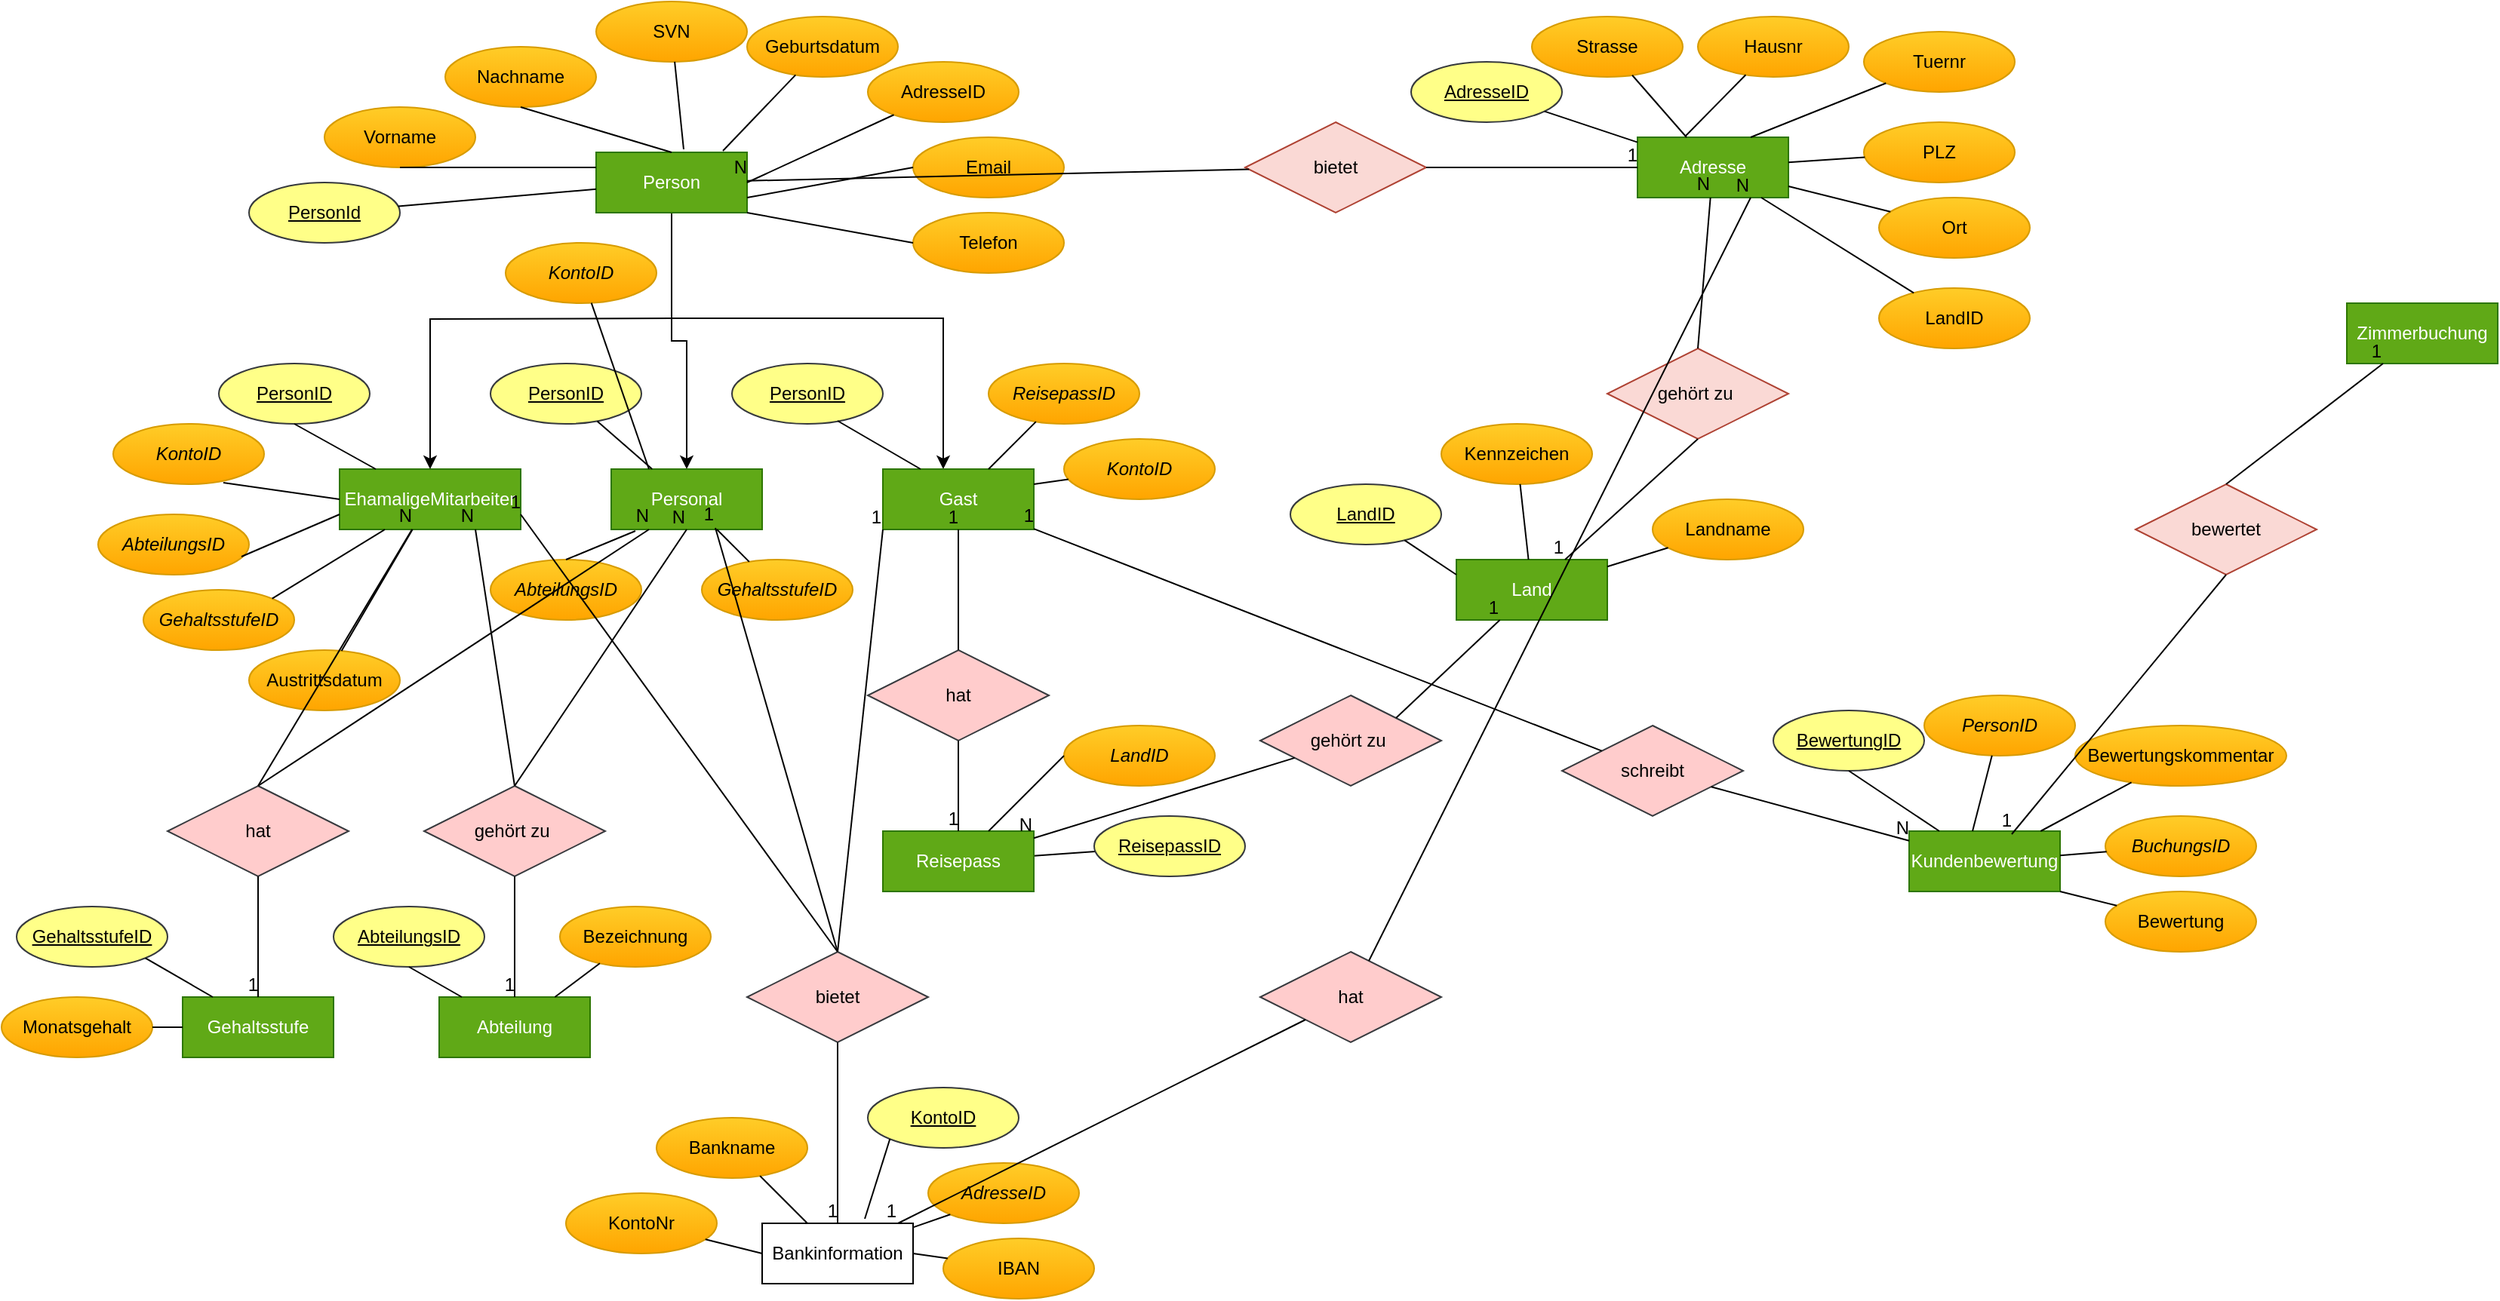 <mxfile version="14.8.5" type="github">
  <diagram id="tc25s-KdlUhLTBiccRcp" name="Page-1">
    <mxGraphModel dx="5549" dy="450" grid="1" gridSize="10" guides="1" tooltips="1" connect="1" arrows="1" fold="1" page="1" pageScale="1" pageWidth="4681" pageHeight="3300" math="0" shadow="0">
      <root>
        <mxCell id="0" />
        <mxCell id="1" parent="0" />
        <mxCell id="gb-sB6ZDZNAu9KjxvyiK-37" value="" style="edgeStyle=orthogonalEdgeStyle;rounded=0;orthogonalLoop=1;jettySize=auto;html=1;strokeColor=#000000;" edge="1" parent="1" source="gb-sB6ZDZNAu9KjxvyiK-8" target="gb-sB6ZDZNAu9KjxvyiK-36">
          <mxGeometry relative="1" as="geometry" />
        </mxCell>
        <mxCell id="gb-sB6ZDZNAu9KjxvyiK-39" value="" style="edgeStyle=orthogonalEdgeStyle;rounded=0;orthogonalLoop=1;jettySize=auto;html=1;strokeColor=#000000;" edge="1" parent="1" source="gb-sB6ZDZNAu9KjxvyiK-8" target="gb-sB6ZDZNAu9KjxvyiK-38">
          <mxGeometry relative="1" as="geometry">
            <Array as="points">
              <mxPoint x="320" y="250" />
              <mxPoint x="500" y="250" />
            </Array>
          </mxGeometry>
        </mxCell>
        <mxCell id="gb-sB6ZDZNAu9KjxvyiK-8" value="Person" style="whiteSpace=wrap;html=1;align=center;fillColor=#60a917;strokeColor=#2D7600;fontColor=#ffffff;" vertex="1" parent="1">
          <mxGeometry x="270" y="140" width="100" height="40" as="geometry" />
        </mxCell>
        <mxCell id="gb-sB6ZDZNAu9KjxvyiK-10" value="PersonId" style="ellipse;whiteSpace=wrap;html=1;align=center;fontStyle=4;fillColor=#ffff88;strokeColor=#36393d;" vertex="1" parent="1">
          <mxGeometry x="40" y="160" width="100" height="40" as="geometry" />
        </mxCell>
        <mxCell id="gb-sB6ZDZNAu9KjxvyiK-11" value="Vorname" style="ellipse;whiteSpace=wrap;html=1;align=center;gradientColor=#ffa500;fillColor=#ffcd28;strokeColor=#d79b00;" vertex="1" parent="1">
          <mxGeometry x="90" y="110" width="100" height="40" as="geometry" />
        </mxCell>
        <mxCell id="gb-sB6ZDZNAu9KjxvyiK-13" value="" style="endArrow=none;html=1;rounded=0;strokeColor=#000000;" edge="1" parent="1" source="gb-sB6ZDZNAu9KjxvyiK-10" target="gb-sB6ZDZNAu9KjxvyiK-8">
          <mxGeometry relative="1" as="geometry">
            <mxPoint x="200" y="190" as="sourcePoint" />
            <mxPoint x="360" y="190" as="targetPoint" />
          </mxGeometry>
        </mxCell>
        <mxCell id="gb-sB6ZDZNAu9KjxvyiK-14" value="" style="endArrow=none;html=1;rounded=0;strokeColor=#000000;exitX=0.5;exitY=1;exitDx=0;exitDy=0;entryX=0;entryY=0.25;entryDx=0;entryDy=0;" edge="1" parent="1" source="gb-sB6ZDZNAu9KjxvyiK-11" target="gb-sB6ZDZNAu9KjxvyiK-8">
          <mxGeometry relative="1" as="geometry">
            <mxPoint x="248.673" y="176.385" as="sourcePoint" />
            <mxPoint x="325" y="220" as="targetPoint" />
            <Array as="points" />
          </mxGeometry>
        </mxCell>
        <mxCell id="gb-sB6ZDZNAu9KjxvyiK-15" value="Nachname" style="ellipse;whiteSpace=wrap;html=1;align=center;gradientColor=#ffa500;fillColor=#ffcd28;strokeColor=#d79b00;" vertex="1" parent="1">
          <mxGeometry x="170" y="70" width="100" height="40" as="geometry" />
        </mxCell>
        <mxCell id="gb-sB6ZDZNAu9KjxvyiK-16" value="AdresseID" style="ellipse;whiteSpace=wrap;html=1;align=center;gradientColor=#ffa500;fillColor=#ffcd28;strokeColor=#d79b00;" vertex="1" parent="1">
          <mxGeometry x="450" y="80" width="100" height="40" as="geometry" />
        </mxCell>
        <mxCell id="gb-sB6ZDZNAu9KjxvyiK-17" value="Geburtsdatum" style="ellipse;whiteSpace=wrap;html=1;align=center;gradientColor=#ffa500;fillColor=#ffcd28;strokeColor=#d79b00;" vertex="1" parent="1">
          <mxGeometry x="370" y="50" width="100" height="40" as="geometry" />
        </mxCell>
        <mxCell id="gb-sB6ZDZNAu9KjxvyiK-18" value="SVN" style="ellipse;whiteSpace=wrap;html=1;align=center;gradientColor=#ffa500;fillColor=#ffcd28;strokeColor=#d79b00;" vertex="1" parent="1">
          <mxGeometry x="270" y="40" width="100" height="40" as="geometry" />
        </mxCell>
        <mxCell id="gb-sB6ZDZNAu9KjxvyiK-19" value="Email" style="ellipse;whiteSpace=wrap;html=1;align=center;gradientColor=#ffa500;fillColor=#ffcd28;strokeColor=#d79b00;" vertex="1" parent="1">
          <mxGeometry x="480" y="130" width="100" height="40" as="geometry" />
        </mxCell>
        <mxCell id="gb-sB6ZDZNAu9KjxvyiK-20" value="Telefon" style="ellipse;whiteSpace=wrap;html=1;align=center;gradientColor=#ffa500;fillColor=#ffcd28;strokeColor=#d79b00;" vertex="1" parent="1">
          <mxGeometry x="480" y="180" width="100" height="40" as="geometry" />
        </mxCell>
        <mxCell id="gb-sB6ZDZNAu9KjxvyiK-22" value="" style="endArrow=none;html=1;rounded=0;strokeColor=#000000;exitX=0.5;exitY=1;exitDx=0;exitDy=0;entryX=0.5;entryY=0;entryDx=0;entryDy=0;" edge="1" parent="1" source="gb-sB6ZDZNAu9KjxvyiK-15" target="gb-sB6ZDZNAu9KjxvyiK-8">
          <mxGeometry relative="1" as="geometry">
            <mxPoint x="340" y="470" as="sourcePoint" />
            <mxPoint x="500" y="470" as="targetPoint" />
          </mxGeometry>
        </mxCell>
        <mxCell id="gb-sB6ZDZNAu9KjxvyiK-23" value="" style="endArrow=none;html=1;rounded=0;strokeColor=#000000;entryX=0.58;entryY=-0.05;entryDx=0;entryDy=0;entryPerimeter=0;" edge="1" parent="1" source="gb-sB6ZDZNAu9KjxvyiK-18" target="gb-sB6ZDZNAu9KjxvyiK-8">
          <mxGeometry relative="1" as="geometry">
            <mxPoint x="330" y="170" as="sourcePoint" />
            <mxPoint x="350" y="210" as="targetPoint" />
          </mxGeometry>
        </mxCell>
        <mxCell id="gb-sB6ZDZNAu9KjxvyiK-24" value="" style="endArrow=none;html=1;rounded=0;strokeColor=#000000;entryX=0;entryY=0.5;entryDx=0;entryDy=0;exitX=1;exitY=0.75;exitDx=0;exitDy=0;" edge="1" parent="1" source="gb-sB6ZDZNAu9KjxvyiK-8" target="gb-sB6ZDZNAu9KjxvyiK-19">
          <mxGeometry relative="1" as="geometry">
            <mxPoint x="399" y="240" as="sourcePoint" />
            <mxPoint x="429" y="290" as="targetPoint" />
          </mxGeometry>
        </mxCell>
        <mxCell id="gb-sB6ZDZNAu9KjxvyiK-25" value="" style="endArrow=none;html=1;rounded=0;strokeColor=#000000;entryX=1;entryY=0.5;entryDx=0;entryDy=0;" edge="1" parent="1" source="gb-sB6ZDZNAu9KjxvyiK-16" target="gb-sB6ZDZNAu9KjxvyiK-8">
          <mxGeometry relative="1" as="geometry">
            <mxPoint x="350" y="190" as="sourcePoint" />
            <mxPoint x="380" y="240" as="targetPoint" />
          </mxGeometry>
        </mxCell>
        <mxCell id="gb-sB6ZDZNAu9KjxvyiK-26" value="" style="endArrow=none;html=1;rounded=0;strokeColor=#000000;entryX=0.84;entryY=-0.025;entryDx=0;entryDy=0;entryPerimeter=0;" edge="1" parent="1" source="gb-sB6ZDZNAu9KjxvyiK-17" target="gb-sB6ZDZNAu9KjxvyiK-8">
          <mxGeometry relative="1" as="geometry">
            <mxPoint x="360" y="200" as="sourcePoint" />
            <mxPoint x="390" y="250" as="targetPoint" />
          </mxGeometry>
        </mxCell>
        <mxCell id="gb-sB6ZDZNAu9KjxvyiK-27" value="" style="endArrow=none;html=1;rounded=0;strokeColor=#000000;exitX=1;exitY=1;exitDx=0;exitDy=0;entryX=0;entryY=0.5;entryDx=0;entryDy=0;" edge="1" parent="1" source="gb-sB6ZDZNAu9KjxvyiK-8" target="gb-sB6ZDZNAu9KjxvyiK-20">
          <mxGeometry relative="1" as="geometry">
            <mxPoint x="370" y="210" as="sourcePoint" />
            <mxPoint x="400" y="260" as="targetPoint" />
          </mxGeometry>
        </mxCell>
        <mxCell id="gb-sB6ZDZNAu9KjxvyiK-33" value="EhamaligeMitarbeiter" style="whiteSpace=wrap;html=1;align=center;fillColor=#60a917;strokeColor=#2D7600;fontColor=#ffffff;" vertex="1" parent="1">
          <mxGeometry x="100" y="350" width="120" height="40" as="geometry" />
        </mxCell>
        <mxCell id="gb-sB6ZDZNAu9KjxvyiK-36" value="Personal" style="whiteSpace=wrap;html=1;align=center;fillColor=#60a917;strokeColor=#2D7600;fontColor=#ffffff;" vertex="1" parent="1">
          <mxGeometry x="280" y="350" width="100" height="40" as="geometry" />
        </mxCell>
        <mxCell id="gb-sB6ZDZNAu9KjxvyiK-38" value="Gast" style="whiteSpace=wrap;html=1;align=center;fillColor=#60a917;strokeColor=#2D7600;fontColor=#ffffff;" vertex="1" parent="1">
          <mxGeometry x="460" y="350" width="100" height="40" as="geometry" />
        </mxCell>
        <mxCell id="gb-sB6ZDZNAu9KjxvyiK-40" value="" style="edgeStyle=orthogonalEdgeStyle;rounded=0;orthogonalLoop=1;jettySize=auto;html=1;strokeColor=#000000;entryX=0.5;entryY=0;entryDx=0;entryDy=0;" edge="1" parent="1" target="gb-sB6ZDZNAu9KjxvyiK-33">
          <mxGeometry relative="1" as="geometry">
            <mxPoint x="320" y="250" as="sourcePoint" />
            <mxPoint x="330" y="360" as="targetPoint" />
          </mxGeometry>
        </mxCell>
        <mxCell id="gb-sB6ZDZNAu9KjxvyiK-43" value="PersonID" style="ellipse;whiteSpace=wrap;html=1;align=center;fontStyle=4;fillColor=#ffff88;strokeColor=#36393d;" vertex="1" parent="1">
          <mxGeometry x="20" y="280" width="100" height="40" as="geometry" />
        </mxCell>
        <mxCell id="gb-sB6ZDZNAu9KjxvyiK-44" value="PersonID" style="ellipse;whiteSpace=wrap;html=1;align=center;fontStyle=4;fillColor=#ffff88;strokeColor=#36393d;" vertex="1" parent="1">
          <mxGeometry x="200" y="280" width="100" height="40" as="geometry" />
        </mxCell>
        <mxCell id="gb-sB6ZDZNAu9KjxvyiK-45" value="PersonID" style="ellipse;whiteSpace=wrap;html=1;align=center;fontStyle=4;fillColor=#ffff88;strokeColor=#36393d;" vertex="1" parent="1">
          <mxGeometry x="360" y="280" width="100" height="40" as="geometry" />
        </mxCell>
        <mxCell id="gb-sB6ZDZNAu9KjxvyiK-46" value="&lt;i&gt;KontoID&lt;/i&gt;" style="ellipse;whiteSpace=wrap;html=1;align=center;gradientColor=#ffa500;fillColor=#ffcd28;strokeColor=#d79b00;" vertex="1" parent="1">
          <mxGeometry x="-50" y="320" width="100" height="40" as="geometry" />
        </mxCell>
        <mxCell id="gb-sB6ZDZNAu9KjxvyiK-47" value="&lt;i&gt;AbteilungsID&lt;/i&gt;" style="ellipse;whiteSpace=wrap;html=1;align=center;gradientColor=#ffa500;fillColor=#ffcd28;strokeColor=#d79b00;" vertex="1" parent="1">
          <mxGeometry x="-60" y="380" width="100" height="40" as="geometry" />
        </mxCell>
        <mxCell id="gb-sB6ZDZNAu9KjxvyiK-48" value="&lt;i&gt;GehaltsstufeID&lt;/i&gt;" style="ellipse;whiteSpace=wrap;html=1;align=center;gradientColor=#ffa500;fillColor=#ffcd28;strokeColor=#d79b00;" vertex="1" parent="1">
          <mxGeometry x="-30" y="430" width="100" height="40" as="geometry" />
        </mxCell>
        <mxCell id="gb-sB6ZDZNAu9KjxvyiK-49" value="Austrittsdatum" style="ellipse;whiteSpace=wrap;html=1;align=center;gradientColor=#ffa500;fillColor=#ffcd28;strokeColor=#d79b00;" vertex="1" parent="1">
          <mxGeometry x="40" y="470" width="100" height="40" as="geometry" />
        </mxCell>
        <mxCell id="gb-sB6ZDZNAu9KjxvyiK-50" value="&lt;i&gt;KontoID&lt;/i&gt;" style="ellipse;whiteSpace=wrap;html=1;align=center;gradientColor=#ffa500;fillColor=#ffcd28;strokeColor=#d79b00;" vertex="1" parent="1">
          <mxGeometry x="210" y="200" width="100" height="40" as="geometry" />
        </mxCell>
        <mxCell id="gb-sB6ZDZNAu9KjxvyiK-51" value="&lt;i&gt;AbteilungsID&lt;/i&gt;" style="ellipse;whiteSpace=wrap;html=1;align=center;gradientColor=#ffa500;fillColor=#ffcd28;strokeColor=#d79b00;" vertex="1" parent="1">
          <mxGeometry x="200" y="410" width="100" height="40" as="geometry" />
        </mxCell>
        <mxCell id="gb-sB6ZDZNAu9KjxvyiK-52" value="&lt;i&gt;GehaltsstufeID&lt;/i&gt;" style="ellipse;whiteSpace=wrap;html=1;align=center;gradientColor=#ffa500;fillColor=#ffcd28;strokeColor=#d79b00;" vertex="1" parent="1">
          <mxGeometry x="340" y="410" width="100" height="40" as="geometry" />
        </mxCell>
        <mxCell id="gb-sB6ZDZNAu9KjxvyiK-53" style="edgeStyle=orthogonalEdgeStyle;rounded=0;orthogonalLoop=1;jettySize=auto;html=1;exitX=0.5;exitY=1;exitDx=0;exitDy=0;strokeColor=#000000;" edge="1" parent="1" source="gb-sB6ZDZNAu9KjxvyiK-8" target="gb-sB6ZDZNAu9KjxvyiK-8">
          <mxGeometry relative="1" as="geometry" />
        </mxCell>
        <mxCell id="gb-sB6ZDZNAu9KjxvyiK-54" value="" style="endArrow=none;html=1;rounded=0;strokeColor=#000000;entryX=0.25;entryY=1;entryDx=0;entryDy=0;exitX=1;exitY=0;exitDx=0;exitDy=0;" edge="1" parent="1" source="gb-sB6ZDZNAu9KjxvyiK-48" target="gb-sB6ZDZNAu9KjxvyiK-33">
          <mxGeometry relative="1" as="geometry">
            <mxPoint x="60" y="442" as="sourcePoint" />
            <mxPoint x="181.05" y="429.998" as="targetPoint" />
          </mxGeometry>
        </mxCell>
        <mxCell id="gb-sB6ZDZNAu9KjxvyiK-55" value="" style="endArrow=none;html=1;rounded=0;strokeColor=#000000;exitX=0.95;exitY=0.7;exitDx=0;exitDy=0;exitPerimeter=0;entryX=0;entryY=0.75;entryDx=0;entryDy=0;" edge="1" parent="1" source="gb-sB6ZDZNAu9KjxvyiK-47" target="gb-sB6ZDZNAu9KjxvyiK-33">
          <mxGeometry relative="1" as="geometry">
            <mxPoint x="39.999" y="391.571" as="sourcePoint" />
            <mxPoint x="171.05" y="379.998" as="targetPoint" />
          </mxGeometry>
        </mxCell>
        <mxCell id="gb-sB6ZDZNAu9KjxvyiK-56" value="" style="endArrow=none;html=1;rounded=0;strokeColor=#000000;exitX=0.73;exitY=0.975;exitDx=0;exitDy=0;exitPerimeter=0;entryX=0;entryY=0.5;entryDx=0;entryDy=0;" edge="1" parent="1" source="gb-sB6ZDZNAu9KjxvyiK-46" target="gb-sB6ZDZNAu9KjxvyiK-33">
          <mxGeometry relative="1" as="geometry">
            <mxPoint x="168.949" y="205.921" as="sourcePoint" />
            <mxPoint x="300" y="194.348" as="targetPoint" />
          </mxGeometry>
        </mxCell>
        <mxCell id="gb-sB6ZDZNAu9KjxvyiK-57" value="" style="endArrow=none;html=1;rounded=0;strokeColor=#000000;exitX=0.5;exitY=1;exitDx=0;exitDy=0;" edge="1" parent="1" source="gb-sB6ZDZNAu9KjxvyiK-43" target="gb-sB6ZDZNAu9KjxvyiK-33">
          <mxGeometry relative="1" as="geometry">
            <mxPoint x="178.949" y="215.921" as="sourcePoint" />
            <mxPoint x="310" y="204.348" as="targetPoint" />
          </mxGeometry>
        </mxCell>
        <mxCell id="gb-sB6ZDZNAu9KjxvyiK-58" value="" style="endArrow=none;html=1;rounded=0;strokeColor=#000000;" edge="1" parent="1" source="gb-sB6ZDZNAu9KjxvyiK-49" target="gb-sB6ZDZNAu9KjxvyiK-33">
          <mxGeometry relative="1" as="geometry">
            <mxPoint x="188.949" y="225.921" as="sourcePoint" />
            <mxPoint x="320" y="214.348" as="targetPoint" />
          </mxGeometry>
        </mxCell>
        <mxCell id="gb-sB6ZDZNAu9KjxvyiK-59" value="" style="endArrow=none;html=1;rounded=0;strokeColor=#000000;" edge="1" parent="1" source="gb-sB6ZDZNAu9KjxvyiK-44" target="gb-sB6ZDZNAu9KjxvyiK-36">
          <mxGeometry relative="1" as="geometry">
            <mxPoint x="240" y="330" as="sourcePoint" />
            <mxPoint x="330" y="224.348" as="targetPoint" />
          </mxGeometry>
        </mxCell>
        <mxCell id="gb-sB6ZDZNAu9KjxvyiK-60" value="" style="endArrow=none;html=1;rounded=0;strokeColor=#000000;entryX=0.25;entryY=0;entryDx=0;entryDy=0;" edge="1" parent="1" source="gb-sB6ZDZNAu9KjxvyiK-50" target="gb-sB6ZDZNAu9KjxvyiK-36">
          <mxGeometry relative="1" as="geometry">
            <mxPoint x="208.949" y="245.921" as="sourcePoint" />
            <mxPoint x="340" y="234.348" as="targetPoint" />
          </mxGeometry>
        </mxCell>
        <mxCell id="gb-sB6ZDZNAu9KjxvyiK-61" value="" style="endArrow=none;html=1;rounded=0;strokeColor=#000000;exitX=0.5;exitY=0;exitDx=0;exitDy=0;entryX=0.16;entryY=1.025;entryDx=0;entryDy=0;entryPerimeter=0;" edge="1" parent="1" source="gb-sB6ZDZNAu9KjxvyiK-51" target="gb-sB6ZDZNAu9KjxvyiK-36">
          <mxGeometry relative="1" as="geometry">
            <mxPoint x="218.949" y="255.921" as="sourcePoint" />
            <mxPoint x="350" y="244.348" as="targetPoint" />
          </mxGeometry>
        </mxCell>
        <mxCell id="gb-sB6ZDZNAu9KjxvyiK-62" value="" style="endArrow=none;html=1;rounded=0;strokeColor=#000000;" edge="1" parent="1" source="gb-sB6ZDZNAu9KjxvyiK-52" target="gb-sB6ZDZNAu9KjxvyiK-36">
          <mxGeometry relative="1" as="geometry">
            <mxPoint x="228.949" y="265.921" as="sourcePoint" />
            <mxPoint x="360" y="254.348" as="targetPoint" />
          </mxGeometry>
        </mxCell>
        <mxCell id="gb-sB6ZDZNAu9KjxvyiK-63" value="" style="endArrow=none;html=1;rounded=0;strokeColor=#000000;entryX=0.25;entryY=0;entryDx=0;entryDy=0;exitX=0.7;exitY=0.95;exitDx=0;exitDy=0;exitPerimeter=0;" edge="1" parent="1" source="gb-sB6ZDZNAu9KjxvyiK-45" target="gb-sB6ZDZNAu9KjxvyiK-38">
          <mxGeometry relative="1" as="geometry">
            <mxPoint x="238.949" y="275.921" as="sourcePoint" />
            <mxPoint x="370" y="264.348" as="targetPoint" />
          </mxGeometry>
        </mxCell>
        <mxCell id="gb-sB6ZDZNAu9KjxvyiK-64" value="&lt;i&gt;ReisepassID&lt;/i&gt;" style="ellipse;whiteSpace=wrap;html=1;align=center;gradientColor=#ffa500;fillColor=#ffcd28;strokeColor=#d79b00;" vertex="1" parent="1">
          <mxGeometry x="530" y="280" width="100" height="40" as="geometry" />
        </mxCell>
        <mxCell id="gb-sB6ZDZNAu9KjxvyiK-65" value="&lt;i&gt;KontoID&lt;/i&gt;" style="ellipse;whiteSpace=wrap;html=1;align=center;gradientColor=#ffa500;fillColor=#ffcd28;strokeColor=#d79b00;" vertex="1" parent="1">
          <mxGeometry x="580" y="330" width="100" height="40" as="geometry" />
        </mxCell>
        <mxCell id="gb-sB6ZDZNAu9KjxvyiK-66" value="" style="endArrow=none;html=1;rounded=0;strokeColor=#000000;" edge="1" parent="1" source="gb-sB6ZDZNAu9KjxvyiK-71" target="gb-sB6ZDZNAu9KjxvyiK-83">
          <mxGeometry relative="1" as="geometry">
            <mxPoint x="560" y="620" as="sourcePoint" />
            <mxPoint x="586" y="551" as="targetPoint" />
          </mxGeometry>
        </mxCell>
        <mxCell id="gb-sB6ZDZNAu9KjxvyiK-67" value="" style="endArrow=none;html=1;rounded=0;exitX=1;exitY=0.25;exitDx=0;exitDy=0;gradientColor=#ffa500;fillColor=#ffcd28;" edge="1" parent="1" source="gb-sB6ZDZNAu9KjxvyiK-38" target="gb-sB6ZDZNAu9KjxvyiK-65">
          <mxGeometry relative="1" as="geometry">
            <mxPoint x="570" y="420" as="sourcePoint" />
            <mxPoint x="596" y="351" as="targetPoint" />
          </mxGeometry>
        </mxCell>
        <mxCell id="gb-sB6ZDZNAu9KjxvyiK-68" value="" style="endArrow=none;html=1;rounded=0;gradientColor=#ffa500;fillColor=#ffcd28;" edge="1" parent="1" source="gb-sB6ZDZNAu9KjxvyiK-38" target="gb-sB6ZDZNAu9KjxvyiK-64">
          <mxGeometry relative="1" as="geometry">
            <mxPoint x="300" y="490" as="sourcePoint" />
            <mxPoint x="326" y="421" as="targetPoint" />
          </mxGeometry>
        </mxCell>
        <mxCell id="gb-sB6ZDZNAu9KjxvyiK-70" value="hat" style="shape=rhombus;perimeter=rhombusPerimeter;whiteSpace=wrap;html=1;align=center;fillColor=#ffcccc;strokeColor=#36393d;" vertex="1" parent="1">
          <mxGeometry x="450" y="470" width="120" height="60" as="geometry" />
        </mxCell>
        <mxCell id="gb-sB6ZDZNAu9KjxvyiK-71" value="Reisepass" style="whiteSpace=wrap;html=1;align=center;fillColor=#60a917;strokeColor=#2D7600;fontColor=#ffffff;" vertex="1" parent="1">
          <mxGeometry x="460" y="590" width="100" height="40" as="geometry" />
        </mxCell>
        <mxCell id="gb-sB6ZDZNAu9KjxvyiK-78" value="" style="endArrow=none;html=1;rounded=0;strokeColor=#000000;entryX=0.5;entryY=1;entryDx=0;entryDy=0;exitX=0.5;exitY=0;exitDx=0;exitDy=0;" edge="1" parent="1" source="gb-sB6ZDZNAu9KjxvyiK-70" target="gb-sB6ZDZNAu9KjxvyiK-38">
          <mxGeometry relative="1" as="geometry">
            <mxPoint x="520" y="470" as="sourcePoint" />
            <mxPoint x="680" y="470" as="targetPoint" />
          </mxGeometry>
        </mxCell>
        <mxCell id="gb-sB6ZDZNAu9KjxvyiK-79" value="1" style="resizable=0;html=1;align=right;verticalAlign=bottom;" connectable="0" vertex="1" parent="gb-sB6ZDZNAu9KjxvyiK-78">
          <mxGeometry x="1" relative="1" as="geometry" />
        </mxCell>
        <mxCell id="gb-sB6ZDZNAu9KjxvyiK-80" value="" style="endArrow=none;html=1;rounded=0;strokeColor=#000000;entryX=0.5;entryY=0;entryDx=0;entryDy=0;exitX=0.5;exitY=1;exitDx=0;exitDy=0;" edge="1" parent="1" source="gb-sB6ZDZNAu9KjxvyiK-70" target="gb-sB6ZDZNAu9KjxvyiK-71">
          <mxGeometry relative="1" as="geometry">
            <mxPoint x="520" y="480" as="sourcePoint" />
            <mxPoint x="520" y="400" as="targetPoint" />
          </mxGeometry>
        </mxCell>
        <mxCell id="gb-sB6ZDZNAu9KjxvyiK-81" value="1" style="resizable=0;html=1;align=right;verticalAlign=bottom;" connectable="0" vertex="1" parent="gb-sB6ZDZNAu9KjxvyiK-80">
          <mxGeometry x="1" relative="1" as="geometry" />
        </mxCell>
        <mxCell id="gb-sB6ZDZNAu9KjxvyiK-82" value="&lt;i&gt;LandID&lt;/i&gt;" style="ellipse;whiteSpace=wrap;html=1;align=center;gradientColor=#ffa500;fillColor=#ffcd28;strokeColor=#d79b00;" vertex="1" parent="1">
          <mxGeometry x="580" y="520" width="100" height="40" as="geometry" />
        </mxCell>
        <mxCell id="gb-sB6ZDZNAu9KjxvyiK-83" value="ReisepassID" style="ellipse;whiteSpace=wrap;html=1;align=center;fontStyle=4;fillColor=#ffff88;strokeColor=#36393d;" vertex="1" parent="1">
          <mxGeometry x="600" y="580" width="100" height="40" as="geometry" />
        </mxCell>
        <mxCell id="gb-sB6ZDZNAu9KjxvyiK-84" value="" style="endArrow=none;html=1;rounded=0;strokeColor=#000000;entryX=0;entryY=0.5;entryDx=0;entryDy=0;" edge="1" parent="1" source="gb-sB6ZDZNAu9KjxvyiK-71" target="gb-sB6ZDZNAu9KjxvyiK-82">
          <mxGeometry relative="1" as="geometry">
            <mxPoint x="800" y="450" as="sourcePoint" />
            <mxPoint x="826" y="381" as="targetPoint" />
          </mxGeometry>
        </mxCell>
        <mxCell id="gb-sB6ZDZNAu9KjxvyiK-85" value="hat" style="shape=rhombus;perimeter=rhombusPerimeter;whiteSpace=wrap;html=1;align=center;fillColor=#ffcccc;strokeColor=#36393d;" vertex="1" parent="1">
          <mxGeometry x="-14" y="560" width="120" height="60" as="geometry" />
        </mxCell>
        <mxCell id="gb-sB6ZDZNAu9KjxvyiK-86" value="gehört zu&amp;nbsp;" style="shape=rhombus;perimeter=rhombusPerimeter;whiteSpace=wrap;html=1;align=center;fillColor=#ffcccc;strokeColor=#36393d;" vertex="1" parent="1">
          <mxGeometry x="156" y="560" width="120" height="60" as="geometry" />
        </mxCell>
        <mxCell id="gb-sB6ZDZNAu9KjxvyiK-95" value="Gehaltsstufe" style="whiteSpace=wrap;html=1;align=center;fillColor=#60a917;strokeColor=#2D7600;fontColor=#ffffff;" vertex="1" parent="1">
          <mxGeometry x="-4" y="700" width="100" height="40" as="geometry" />
        </mxCell>
        <mxCell id="gb-sB6ZDZNAu9KjxvyiK-96" value="" style="endArrow=none;html=1;rounded=0;strokeColor=#000000;" edge="1" parent="1" target="gb-sB6ZDZNAu9KjxvyiK-95">
          <mxGeometry relative="1" as="geometry">
            <mxPoint x="46" y="620" as="sourcePoint" />
            <mxPoint x="46" y="690" as="targetPoint" />
          </mxGeometry>
        </mxCell>
        <mxCell id="gb-sB6ZDZNAu9KjxvyiK-97" value="1" style="resizable=0;html=1;align=right;verticalAlign=bottom;" connectable="0" vertex="1" parent="gb-sB6ZDZNAu9KjxvyiK-96">
          <mxGeometry x="1" relative="1" as="geometry" />
        </mxCell>
        <mxCell id="gb-sB6ZDZNAu9KjxvyiK-98" value="Abteilung" style="whiteSpace=wrap;html=1;align=center;fillColor=#60a917;strokeColor=#2D7600;fontColor=#ffffff;" vertex="1" parent="1">
          <mxGeometry x="166" y="700" width="100" height="40" as="geometry" />
        </mxCell>
        <mxCell id="gb-sB6ZDZNAu9KjxvyiK-99" value="" style="endArrow=none;html=1;rounded=0;strokeColor=#000000;" edge="1" parent="1" target="gb-sB6ZDZNAu9KjxvyiK-98">
          <mxGeometry relative="1" as="geometry">
            <mxPoint x="216" y="620" as="sourcePoint" />
            <mxPoint x="216" y="690" as="targetPoint" />
          </mxGeometry>
        </mxCell>
        <mxCell id="gb-sB6ZDZNAu9KjxvyiK-100" value="1" style="resizable=0;html=1;align=right;verticalAlign=bottom;" connectable="0" vertex="1" parent="gb-sB6ZDZNAu9KjxvyiK-99">
          <mxGeometry x="1" relative="1" as="geometry" />
        </mxCell>
        <mxCell id="gb-sB6ZDZNAu9KjxvyiK-101" value="GehaltsstufeID" style="ellipse;whiteSpace=wrap;html=1;align=center;fontStyle=4;fillColor=#ffff88;strokeColor=#36393d;" vertex="1" parent="1">
          <mxGeometry x="-114" y="640" width="100" height="40" as="geometry" />
        </mxCell>
        <mxCell id="gb-sB6ZDZNAu9KjxvyiK-102" value="AbteilungsID" style="ellipse;whiteSpace=wrap;html=1;align=center;fontStyle=4;fillColor=#ffff88;strokeColor=#36393d;" vertex="1" parent="1">
          <mxGeometry x="96" y="640" width="100" height="40" as="geometry" />
        </mxCell>
        <mxCell id="gb-sB6ZDZNAu9KjxvyiK-103" value="Monatsgehalt" style="ellipse;whiteSpace=wrap;html=1;align=center;gradientColor=#ffa500;fillColor=#ffcd28;strokeColor=#d79b00;" vertex="1" parent="1">
          <mxGeometry x="-124" y="700" width="100" height="40" as="geometry" />
        </mxCell>
        <mxCell id="gb-sB6ZDZNAu9KjxvyiK-104" value="Bezeichnung" style="ellipse;whiteSpace=wrap;html=1;align=center;gradientColor=#ffa500;fillColor=#ffcd28;strokeColor=#d79b00;" vertex="1" parent="1">
          <mxGeometry x="246" y="640" width="100" height="40" as="geometry" />
        </mxCell>
        <mxCell id="gb-sB6ZDZNAu9KjxvyiK-105" value="" style="endArrow=none;html=1;rounded=0;strokeColor=#000000;exitX=1;exitY=1;exitDx=0;exitDy=0;" edge="1" parent="1" source="gb-sB6ZDZNAu9KjxvyiK-101">
          <mxGeometry relative="1" as="geometry">
            <mxPoint x="466" y="600" as="sourcePoint" />
            <mxPoint x="16" y="700" as="targetPoint" />
          </mxGeometry>
        </mxCell>
        <mxCell id="gb-sB6ZDZNAu9KjxvyiK-106" value="" style="endArrow=none;html=1;rounded=0;strokeColor=#000000;entryX=0;entryY=0.5;entryDx=0;entryDy=0;" edge="1" parent="1" source="gb-sB6ZDZNAu9KjxvyiK-103" target="gb-sB6ZDZNAu9KjxvyiK-95">
          <mxGeometry relative="1" as="geometry">
            <mxPoint x="476" y="610" as="sourcePoint" />
            <mxPoint x="526" y="560" as="targetPoint" />
          </mxGeometry>
        </mxCell>
        <mxCell id="gb-sB6ZDZNAu9KjxvyiK-107" value="" style="endArrow=none;html=1;rounded=0;strokeColor=#000000;" edge="1" parent="1" source="gb-sB6ZDZNAu9KjxvyiK-98" target="gb-sB6ZDZNAu9KjxvyiK-104">
          <mxGeometry relative="1" as="geometry">
            <mxPoint x="486" y="620" as="sourcePoint" />
            <mxPoint x="536" y="570" as="targetPoint" />
          </mxGeometry>
        </mxCell>
        <mxCell id="gb-sB6ZDZNAu9KjxvyiK-108" value="" style="endArrow=none;html=1;rounded=0;strokeColor=#000000;entryX=0.5;entryY=1;entryDx=0;entryDy=0;" edge="1" parent="1" source="gb-sB6ZDZNAu9KjxvyiK-98" target="gb-sB6ZDZNAu9KjxvyiK-102">
          <mxGeometry relative="1" as="geometry">
            <mxPoint x="496" y="630" as="sourcePoint" />
            <mxPoint x="546" y="580" as="targetPoint" />
          </mxGeometry>
        </mxCell>
        <mxCell id="gb-sB6ZDZNAu9KjxvyiK-109" value="bietet" style="shape=rhombus;perimeter=rhombusPerimeter;whiteSpace=wrap;html=1;align=center;fillColor=#ffcccc;strokeColor=#36393d;" vertex="1" parent="1">
          <mxGeometry x="370" y="670" width="120" height="60" as="geometry" />
        </mxCell>
        <mxCell id="gb-sB6ZDZNAu9KjxvyiK-110" value="" style="endArrow=none;html=1;rounded=0;strokeColor=#000000;entryX=1;entryY=0.75;entryDx=0;entryDy=0;exitX=0.5;exitY=0;exitDx=0;exitDy=0;" edge="1" parent="1" source="gb-sB6ZDZNAu9KjxvyiK-109" target="gb-sB6ZDZNAu9KjxvyiK-33">
          <mxGeometry relative="1" as="geometry">
            <mxPoint x="520" y="480" as="sourcePoint" />
            <mxPoint x="520" y="400" as="targetPoint" />
          </mxGeometry>
        </mxCell>
        <mxCell id="gb-sB6ZDZNAu9KjxvyiK-111" value="1" style="resizable=0;html=1;align=right;verticalAlign=bottom;" connectable="0" vertex="1" parent="gb-sB6ZDZNAu9KjxvyiK-110">
          <mxGeometry x="1" relative="1" as="geometry" />
        </mxCell>
        <mxCell id="gb-sB6ZDZNAu9KjxvyiK-112" value="" style="endArrow=none;html=1;rounded=0;strokeColor=#000000;exitX=0.5;exitY=0;exitDx=0;exitDy=0;entryX=0.69;entryY=0.975;entryDx=0;entryDy=0;entryPerimeter=0;" edge="1" parent="1" source="gb-sB6ZDZNAu9KjxvyiK-109" target="gb-sB6ZDZNAu9KjxvyiK-36">
          <mxGeometry relative="1" as="geometry">
            <mxPoint x="530" y="490" as="sourcePoint" />
            <mxPoint x="530" y="410" as="targetPoint" />
          </mxGeometry>
        </mxCell>
        <mxCell id="gb-sB6ZDZNAu9KjxvyiK-113" value="1" style="resizable=0;html=1;align=right;verticalAlign=bottom;" connectable="0" vertex="1" parent="gb-sB6ZDZNAu9KjxvyiK-112">
          <mxGeometry x="1" relative="1" as="geometry" />
        </mxCell>
        <mxCell id="gb-sB6ZDZNAu9KjxvyiK-114" value="" style="endArrow=none;html=1;rounded=0;strokeColor=#000000;entryX=0;entryY=1;entryDx=0;entryDy=0;exitX=0.5;exitY=0;exitDx=0;exitDy=0;" edge="1" parent="1" source="gb-sB6ZDZNAu9KjxvyiK-109" target="gb-sB6ZDZNAu9KjxvyiK-38">
          <mxGeometry relative="1" as="geometry">
            <mxPoint x="540" y="500" as="sourcePoint" />
            <mxPoint x="540" y="420" as="targetPoint" />
          </mxGeometry>
        </mxCell>
        <mxCell id="gb-sB6ZDZNAu9KjxvyiK-115" value="1" style="resizable=0;html=1;align=right;verticalAlign=bottom;" connectable="0" vertex="1" parent="gb-sB6ZDZNAu9KjxvyiK-114">
          <mxGeometry x="1" relative="1" as="geometry" />
        </mxCell>
        <mxCell id="gb-sB6ZDZNAu9KjxvyiK-116" value="Bankinformation" style="whiteSpace=wrap;html=1;align=center;" vertex="1" parent="1">
          <mxGeometry x="380" y="850" width="100" height="40" as="geometry" />
        </mxCell>
        <mxCell id="gb-sB6ZDZNAu9KjxvyiK-117" value="" style="endArrow=none;html=1;rounded=0;strokeColor=#000000;exitX=0.5;exitY=1;exitDx=0;exitDy=0;" edge="1" parent="1" source="gb-sB6ZDZNAu9KjxvyiK-109" target="gb-sB6ZDZNAu9KjxvyiK-116">
          <mxGeometry relative="1" as="geometry">
            <mxPoint x="520" y="540" as="sourcePoint" />
            <mxPoint x="520" y="600" as="targetPoint" />
          </mxGeometry>
        </mxCell>
        <mxCell id="gb-sB6ZDZNAu9KjxvyiK-118" value="1" style="resizable=0;html=1;align=right;verticalAlign=bottom;" connectable="0" vertex="1" parent="gb-sB6ZDZNAu9KjxvyiK-117">
          <mxGeometry x="1" relative="1" as="geometry" />
        </mxCell>
        <mxCell id="gb-sB6ZDZNAu9KjxvyiK-119" value="bietet" style="shape=rhombus;perimeter=rhombusPerimeter;whiteSpace=wrap;html=1;align=center;fillColor=#fad9d5;strokeColor=#ae4132;" vertex="1" parent="1">
          <mxGeometry x="700" y="120" width="120" height="60" as="geometry" />
        </mxCell>
        <mxCell id="gb-sB6ZDZNAu9KjxvyiK-120" value="Adresse" style="whiteSpace=wrap;html=1;align=center;fillColor=#60a917;strokeColor=#2D7600;fontColor=#ffffff;" vertex="1" parent="1">
          <mxGeometry x="960" y="130" width="100" height="40" as="geometry" />
        </mxCell>
        <mxCell id="gb-sB6ZDZNAu9KjxvyiK-121" value="&lt;u&gt;AdresseID&lt;/u&gt;" style="ellipse;whiteSpace=wrap;html=1;align=center;fillColor=#ffff88;strokeColor=#36393d;" vertex="1" parent="1">
          <mxGeometry x="810" y="80" width="100" height="40" as="geometry" />
        </mxCell>
        <mxCell id="gb-sB6ZDZNAu9KjxvyiK-122" value="Strasse" style="ellipse;whiteSpace=wrap;html=1;align=center;gradientColor=#ffa500;fillColor=#ffcd28;strokeColor=#d79b00;" vertex="1" parent="1">
          <mxGeometry x="890" y="50" width="100" height="40" as="geometry" />
        </mxCell>
        <mxCell id="gb-sB6ZDZNAu9KjxvyiK-123" value="Hausnr" style="ellipse;whiteSpace=wrap;html=1;align=center;gradientColor=#ffa500;fillColor=#ffcd28;strokeColor=#d79b00;" vertex="1" parent="1">
          <mxGeometry x="1000" y="50" width="100" height="40" as="geometry" />
        </mxCell>
        <mxCell id="gb-sB6ZDZNAu9KjxvyiK-124" value="Tuernr" style="ellipse;whiteSpace=wrap;html=1;align=center;gradientColor=#ffa500;fillColor=#ffcd28;strokeColor=#d79b00;" vertex="1" parent="1">
          <mxGeometry x="1110" y="60" width="100" height="40" as="geometry" />
        </mxCell>
        <mxCell id="gb-sB6ZDZNAu9KjxvyiK-125" value="PLZ" style="ellipse;whiteSpace=wrap;html=1;align=center;gradientColor=#ffa500;fillColor=#ffcd28;strokeColor=#d79b00;" vertex="1" parent="1">
          <mxGeometry x="1110" y="120" width="100" height="40" as="geometry" />
        </mxCell>
        <mxCell id="gb-sB6ZDZNAu9KjxvyiK-126" value="Ort" style="ellipse;whiteSpace=wrap;html=1;align=center;gradientColor=#ffa500;fillColor=#ffcd28;strokeColor=#d79b00;" vertex="1" parent="1">
          <mxGeometry x="1120" y="170" width="100" height="40" as="geometry" />
        </mxCell>
        <mxCell id="gb-sB6ZDZNAu9KjxvyiK-127" value="LandID" style="ellipse;whiteSpace=wrap;html=1;align=center;gradientColor=#ffa500;fillColor=#ffcd28;strokeColor=#d79b00;" vertex="1" parent="1">
          <mxGeometry x="1120" y="230" width="100" height="40" as="geometry" />
        </mxCell>
        <mxCell id="gb-sB6ZDZNAu9KjxvyiK-128" value="gehört zu&amp;nbsp;" style="shape=rhombus;perimeter=rhombusPerimeter;whiteSpace=wrap;html=1;align=center;fillColor=#fad9d5;strokeColor=#ae4132;" vertex="1" parent="1">
          <mxGeometry x="940" y="270" width="120" height="60" as="geometry" />
        </mxCell>
        <mxCell id="gb-sB6ZDZNAu9KjxvyiK-130" value="" style="endArrow=none;html=1;rounded=0;strokeColor=#000000;exitX=0.5;exitY=0;exitDx=0;exitDy=0;entryX=0.75;entryY=1;entryDx=0;entryDy=0;" edge="1" parent="1" source="gb-sB6ZDZNAu9KjxvyiK-86" target="gb-sB6ZDZNAu9KjxvyiK-33">
          <mxGeometry relative="1" as="geometry">
            <mxPoint x="470" y="570" as="sourcePoint" />
            <mxPoint x="630" y="570" as="targetPoint" />
          </mxGeometry>
        </mxCell>
        <mxCell id="gb-sB6ZDZNAu9KjxvyiK-131" value="N" style="resizable=0;html=1;align=right;verticalAlign=bottom;" connectable="0" vertex="1" parent="gb-sB6ZDZNAu9KjxvyiK-130">
          <mxGeometry x="1" relative="1" as="geometry" />
        </mxCell>
        <mxCell id="gb-sB6ZDZNAu9KjxvyiK-132" value="" style="endArrow=none;html=1;rounded=0;strokeColor=#000000;exitX=0.5;exitY=0;exitDx=0;exitDy=0;entryX=0.5;entryY=1;entryDx=0;entryDy=0;" edge="1" parent="1" source="gb-sB6ZDZNAu9KjxvyiK-86" target="gb-sB6ZDZNAu9KjxvyiK-36">
          <mxGeometry relative="1" as="geometry">
            <mxPoint x="470" y="570" as="sourcePoint" />
            <mxPoint x="630" y="570" as="targetPoint" />
          </mxGeometry>
        </mxCell>
        <mxCell id="gb-sB6ZDZNAu9KjxvyiK-133" value="N" style="resizable=0;html=1;align=right;verticalAlign=bottom;" connectable="0" vertex="1" parent="gb-sB6ZDZNAu9KjxvyiK-132">
          <mxGeometry x="1" relative="1" as="geometry" />
        </mxCell>
        <mxCell id="gb-sB6ZDZNAu9KjxvyiK-135" value="" style="endArrow=none;html=1;rounded=0;strokeColor=#000000;exitX=0.5;exitY=0;exitDx=0;exitDy=0;entryX=0.25;entryY=1;entryDx=0;entryDy=0;" edge="1" parent="1" source="gb-sB6ZDZNAu9KjxvyiK-85" target="gb-sB6ZDZNAu9KjxvyiK-36">
          <mxGeometry relative="1" as="geometry">
            <mxPoint x="226" y="570" as="sourcePoint" />
            <mxPoint x="200" y="400" as="targetPoint" />
          </mxGeometry>
        </mxCell>
        <mxCell id="gb-sB6ZDZNAu9KjxvyiK-136" value="N" style="resizable=0;html=1;align=right;verticalAlign=bottom;" connectable="0" vertex="1" parent="gb-sB6ZDZNAu9KjxvyiK-135">
          <mxGeometry x="1" relative="1" as="geometry" />
        </mxCell>
        <mxCell id="gb-sB6ZDZNAu9KjxvyiK-137" value="" style="endArrow=none;html=1;rounded=0;strokeColor=#000000;exitX=0.5;exitY=0;exitDx=0;exitDy=0;" edge="1" parent="1" source="gb-sB6ZDZNAu9KjxvyiK-85" target="gb-sB6ZDZNAu9KjxvyiK-33">
          <mxGeometry relative="1" as="geometry">
            <mxPoint x="236" y="580" as="sourcePoint" />
            <mxPoint x="210" y="410" as="targetPoint" />
          </mxGeometry>
        </mxCell>
        <mxCell id="gb-sB6ZDZNAu9KjxvyiK-138" value="N" style="resizable=0;html=1;align=right;verticalAlign=bottom;" connectable="0" vertex="1" parent="gb-sB6ZDZNAu9KjxvyiK-137">
          <mxGeometry x="1" relative="1" as="geometry" />
        </mxCell>
        <mxCell id="gb-sB6ZDZNAu9KjxvyiK-139" value="Bankname" style="ellipse;whiteSpace=wrap;html=1;align=center;gradientColor=#ffa500;fillColor=#ffcd28;strokeColor=#d79b00;" vertex="1" parent="1">
          <mxGeometry x="310" y="780" width="100" height="40" as="geometry" />
        </mxCell>
        <mxCell id="gb-sB6ZDZNAu9KjxvyiK-140" value="&lt;u&gt;KontoID&lt;/u&gt;" style="ellipse;whiteSpace=wrap;html=1;align=center;fillColor=#ffff88;strokeColor=#36393d;" vertex="1" parent="1">
          <mxGeometry x="450" y="760" width="100" height="40" as="geometry" />
        </mxCell>
        <mxCell id="gb-sB6ZDZNAu9KjxvyiK-141" value="&lt;i&gt;AdresseID&lt;/i&gt;" style="ellipse;whiteSpace=wrap;html=1;align=center;gradientColor=#ffa500;fillColor=#ffcd28;strokeColor=#d79b00;" vertex="1" parent="1">
          <mxGeometry x="490" y="810" width="100" height="40" as="geometry" />
        </mxCell>
        <mxCell id="gb-sB6ZDZNAu9KjxvyiK-142" value="KontoNr&lt;span style=&quot;color: rgba(0 , 0 , 0 , 0) ; font-family: monospace ; font-size: 0px&quot;&gt;%3CmxGraphModel%3E%3Croot%3E%3CmxCell%20id%3D%220%22%2F%3E%3CmxCell%20id%3D%221%22%20parent%3D%220%22%2F%3E%3CmxCell%20id%3D%222%22%20value%3D%22AdresseID%22%20style%3D%22ellipse%3BwhiteSpace%3Dwrap%3Bhtml%3D1%3Balign%3Dcenter%3BgradientColor%3D%23ffa500%3BfillColor%3D%23ffcd28%3BstrokeColor%3D%23d79b00%3B%22%20vertex%3D%221%22%20parent%3D%221%22%3E%3CmxGeometry%20x%3D%22490%22%20y%3D%22810%22%20width%3D%22100%22%20height%3D%2240%22%20as%3D%22geometry%22%2F%3E%3C%2FmxCell%3E%3C%2Froot%3E%3C%2FmxGraphModel%3E&lt;/span&gt;" style="ellipse;whiteSpace=wrap;html=1;align=center;gradientColor=#ffa500;fillColor=#ffcd28;strokeColor=#d79b00;" vertex="1" parent="1">
          <mxGeometry x="250" y="830" width="100" height="40" as="geometry" />
        </mxCell>
        <mxCell id="gb-sB6ZDZNAu9KjxvyiK-143" value="IBAN" style="ellipse;whiteSpace=wrap;html=1;align=center;gradientColor=#ffa500;fillColor=#ffcd28;strokeColor=#d79b00;" vertex="1" parent="1">
          <mxGeometry x="500" y="860" width="100" height="40" as="geometry" />
        </mxCell>
        <mxCell id="gb-sB6ZDZNAu9KjxvyiK-144" value="" style="endArrow=none;html=1;rounded=0;strokeColor=#000000;" edge="1" parent="1" source="gb-sB6ZDZNAu9KjxvyiK-116" target="gb-sB6ZDZNAu9KjxvyiK-139">
          <mxGeometry relative="1" as="geometry">
            <mxPoint x="-18.645" y="684.142" as="sourcePoint" />
            <mxPoint x="370" y="850" as="targetPoint" />
            <Array as="points" />
          </mxGeometry>
        </mxCell>
        <mxCell id="gb-sB6ZDZNAu9KjxvyiK-145" value="" style="endArrow=none;html=1;rounded=0;strokeColor=#000000;" edge="1" parent="1" target="gb-sB6ZDZNAu9KjxvyiK-142">
          <mxGeometry relative="1" as="geometry">
            <mxPoint x="380" y="870" as="sourcePoint" />
            <mxPoint x="388.57" y="828.57" as="targetPoint" />
            <Array as="points" />
          </mxGeometry>
        </mxCell>
        <mxCell id="gb-sB6ZDZNAu9KjxvyiK-146" value="" style="endArrow=none;html=1;rounded=0;strokeColor=#000000;entryX=0;entryY=1;entryDx=0;entryDy=0;exitX=0.68;exitY=-0.075;exitDx=0;exitDy=0;exitPerimeter=0;" edge="1" parent="1" source="gb-sB6ZDZNAu9KjxvyiK-116" target="gb-sB6ZDZNAu9KjxvyiK-140">
          <mxGeometry relative="1" as="geometry">
            <mxPoint x="430" y="870" as="sourcePoint" />
            <mxPoint x="398.57" y="838.57" as="targetPoint" />
            <Array as="points" />
          </mxGeometry>
        </mxCell>
        <mxCell id="gb-sB6ZDZNAu9KjxvyiK-147" value="" style="endArrow=none;html=1;rounded=0;strokeColor=#000000;entryX=0;entryY=1;entryDx=0;entryDy=0;" edge="1" parent="1" source="gb-sB6ZDZNAu9KjxvyiK-116" target="gb-sB6ZDZNAu9KjxvyiK-141">
          <mxGeometry relative="1" as="geometry">
            <mxPoint x="440" y="880" as="sourcePoint" />
            <mxPoint x="408.57" y="848.57" as="targetPoint" />
            <Array as="points" />
          </mxGeometry>
        </mxCell>
        <mxCell id="gb-sB6ZDZNAu9KjxvyiK-148" value="" style="endArrow=none;html=1;rounded=0;strokeColor=#000000;exitX=1;exitY=0.5;exitDx=0;exitDy=0;" edge="1" parent="1" source="gb-sB6ZDZNAu9KjxvyiK-116" target="gb-sB6ZDZNAu9KjxvyiK-143">
          <mxGeometry relative="1" as="geometry">
            <mxPoint x="450" y="890" as="sourcePoint" />
            <mxPoint x="418.57" y="858.57" as="targetPoint" />
            <Array as="points" />
          </mxGeometry>
        </mxCell>
        <mxCell id="gb-sB6ZDZNAu9KjxvyiK-149" value="" style="endArrow=none;html=1;rounded=0;strokeColor=#000000;" edge="1" parent="1" source="gb-sB6ZDZNAu9KjxvyiK-120" target="gb-sB6ZDZNAu9KjxvyiK-121">
          <mxGeometry relative="1" as="geometry">
            <mxPoint x="950" y="140" as="sourcePoint" />
            <mxPoint x="490" y="160" as="targetPoint" />
          </mxGeometry>
        </mxCell>
        <mxCell id="gb-sB6ZDZNAu9KjxvyiK-150" value="" style="endArrow=none;html=1;rounded=0;strokeColor=#000000;" edge="1" parent="1" source="gb-sB6ZDZNAu9KjxvyiK-120" target="gb-sB6ZDZNAu9KjxvyiK-122">
          <mxGeometry relative="1" as="geometry">
            <mxPoint x="970" y="143.333" as="sourcePoint" />
            <mxPoint x="908.411" y="122.804" as="targetPoint" />
          </mxGeometry>
        </mxCell>
        <mxCell id="gb-sB6ZDZNAu9KjxvyiK-151" value="" style="endArrow=none;html=1;rounded=0;strokeColor=#000000;exitX=0.32;exitY=-0.025;exitDx=0;exitDy=0;exitPerimeter=0;" edge="1" parent="1" source="gb-sB6ZDZNAu9KjxvyiK-120" target="gb-sB6ZDZNAu9KjxvyiK-123">
          <mxGeometry relative="1" as="geometry">
            <mxPoint x="980" y="153.333" as="sourcePoint" />
            <mxPoint x="918.411" y="132.804" as="targetPoint" />
          </mxGeometry>
        </mxCell>
        <mxCell id="gb-sB6ZDZNAu9KjxvyiK-152" value="" style="endArrow=none;html=1;rounded=0;strokeColor=#000000;exitX=0.75;exitY=0;exitDx=0;exitDy=0;" edge="1" parent="1" source="gb-sB6ZDZNAu9KjxvyiK-120" target="gb-sB6ZDZNAu9KjxvyiK-124">
          <mxGeometry relative="1" as="geometry">
            <mxPoint x="990" y="163.333" as="sourcePoint" />
            <mxPoint x="928.411" y="142.804" as="targetPoint" />
          </mxGeometry>
        </mxCell>
        <mxCell id="gb-sB6ZDZNAu9KjxvyiK-154" value="" style="endArrow=none;html=1;rounded=0;strokeColor=#000000;" edge="1" parent="1" source="gb-sB6ZDZNAu9KjxvyiK-125" target="gb-sB6ZDZNAu9KjxvyiK-120">
          <mxGeometry relative="1" as="geometry">
            <mxPoint x="1010" y="183.333" as="sourcePoint" />
            <mxPoint x="948.411" y="162.804" as="targetPoint" />
          </mxGeometry>
        </mxCell>
        <mxCell id="gb-sB6ZDZNAu9KjxvyiK-155" value="" style="endArrow=none;html=1;rounded=0;strokeColor=#000000;" edge="1" parent="1" source="gb-sB6ZDZNAu9KjxvyiK-126" target="gb-sB6ZDZNAu9KjxvyiK-120">
          <mxGeometry relative="1" as="geometry">
            <mxPoint x="1020" y="193.333" as="sourcePoint" />
            <mxPoint x="958.411" y="172.804" as="targetPoint" />
          </mxGeometry>
        </mxCell>
        <mxCell id="gb-sB6ZDZNAu9KjxvyiK-156" value="" style="endArrow=none;html=1;rounded=0;strokeColor=#000000;" edge="1" parent="1" source="gb-sB6ZDZNAu9KjxvyiK-127" target="gb-sB6ZDZNAu9KjxvyiK-120">
          <mxGeometry relative="1" as="geometry">
            <mxPoint x="1030" y="203.333" as="sourcePoint" />
            <mxPoint x="968.411" y="182.804" as="targetPoint" />
          </mxGeometry>
        </mxCell>
        <mxCell id="gb-sB6ZDZNAu9KjxvyiK-157" value="" style="endArrow=none;html=1;rounded=0;strokeColor=#000000;" edge="1" parent="1" source="gb-sB6ZDZNAu9KjxvyiK-119" target="gb-sB6ZDZNAu9KjxvyiK-8">
          <mxGeometry relative="1" as="geometry">
            <mxPoint x="690" y="147" as="sourcePoint" />
            <mxPoint x="340" y="400" as="targetPoint" />
          </mxGeometry>
        </mxCell>
        <mxCell id="gb-sB6ZDZNAu9KjxvyiK-158" value="N" style="resizable=0;html=1;align=right;verticalAlign=bottom;" connectable="0" vertex="1" parent="gb-sB6ZDZNAu9KjxvyiK-157">
          <mxGeometry x="1" relative="1" as="geometry" />
        </mxCell>
        <mxCell id="gb-sB6ZDZNAu9KjxvyiK-161" value="" style="endArrow=none;html=1;rounded=0;strokeColor=#000000;" edge="1" parent="1" source="gb-sB6ZDZNAu9KjxvyiK-119" target="gb-sB6ZDZNAu9KjxvyiK-120">
          <mxGeometry relative="1" as="geometry">
            <mxPoint x="520" y="480" as="sourcePoint" />
            <mxPoint x="520" y="400" as="targetPoint" />
          </mxGeometry>
        </mxCell>
        <mxCell id="gb-sB6ZDZNAu9KjxvyiK-162" value="1" style="resizable=0;html=1;align=right;verticalAlign=bottom;" connectable="0" vertex="1" parent="gb-sB6ZDZNAu9KjxvyiK-161">
          <mxGeometry x="1" relative="1" as="geometry" />
        </mxCell>
        <mxCell id="gb-sB6ZDZNAu9KjxvyiK-163" value="Land" style="whiteSpace=wrap;html=1;align=center;fillColor=#60a917;strokeColor=#2D7600;fontColor=#ffffff;" vertex="1" parent="1">
          <mxGeometry x="840" y="410" width="100" height="40" as="geometry" />
        </mxCell>
        <mxCell id="gb-sB6ZDZNAu9KjxvyiK-165" value="&lt;u&gt;LandID&lt;/u&gt;" style="ellipse;whiteSpace=wrap;html=1;align=center;fillColor=#ffff88;strokeColor=#36393d;" vertex="1" parent="1">
          <mxGeometry x="730" y="360" width="100" height="40" as="geometry" />
        </mxCell>
        <mxCell id="gb-sB6ZDZNAu9KjxvyiK-166" value="Landname" style="ellipse;whiteSpace=wrap;html=1;align=center;gradientColor=#ffa500;fillColor=#ffcd28;strokeColor=#d79b00;" vertex="1" parent="1">
          <mxGeometry x="970" y="370" width="100" height="40" as="geometry" />
        </mxCell>
        <mxCell id="gb-sB6ZDZNAu9KjxvyiK-167" value="Kennzeichen" style="ellipse;whiteSpace=wrap;html=1;align=center;gradientColor=#ffa500;fillColor=#ffcd28;strokeColor=#d79b00;" vertex="1" parent="1">
          <mxGeometry x="830" y="320" width="100" height="40" as="geometry" />
        </mxCell>
        <mxCell id="gb-sB6ZDZNAu9KjxvyiK-168" value="" style="endArrow=none;html=1;rounded=0;strokeColor=#000000;exitX=0.5;exitY=0;exitDx=0;exitDy=0;" edge="1" parent="1" source="gb-sB6ZDZNAu9KjxvyiK-128" target="gb-sB6ZDZNAu9KjxvyiK-120">
          <mxGeometry relative="1" as="geometry">
            <mxPoint x="712.609" y="161.304" as="sourcePoint" />
            <mxPoint x="380" y="168.864" as="targetPoint" />
          </mxGeometry>
        </mxCell>
        <mxCell id="gb-sB6ZDZNAu9KjxvyiK-169" value="N" style="resizable=0;html=1;align=right;verticalAlign=bottom;" connectable="0" vertex="1" parent="gb-sB6ZDZNAu9KjxvyiK-168">
          <mxGeometry x="1" relative="1" as="geometry" />
        </mxCell>
        <mxCell id="gb-sB6ZDZNAu9KjxvyiK-170" value="" style="endArrow=none;html=1;rounded=0;strokeColor=#000000;exitX=0.5;exitY=1;exitDx=0;exitDy=0;" edge="1" parent="1" source="gb-sB6ZDZNAu9KjxvyiK-128" target="gb-sB6ZDZNAu9KjxvyiK-163">
          <mxGeometry relative="1" as="geometry">
            <mxPoint x="830" y="160" as="sourcePoint" />
            <mxPoint x="970" y="160" as="targetPoint" />
          </mxGeometry>
        </mxCell>
        <mxCell id="gb-sB6ZDZNAu9KjxvyiK-171" value="1" style="resizable=0;html=1;align=right;verticalAlign=bottom;" connectable="0" vertex="1" parent="gb-sB6ZDZNAu9KjxvyiK-170">
          <mxGeometry x="1" relative="1" as="geometry" />
        </mxCell>
        <mxCell id="gb-sB6ZDZNAu9KjxvyiK-172" value="" style="endArrow=none;html=1;rounded=0;strokeColor=#000000;exitX=0;exitY=0.25;exitDx=0;exitDy=0;" edge="1" parent="1" source="gb-sB6ZDZNAu9KjxvyiK-163" target="gb-sB6ZDZNAu9KjxvyiK-165">
          <mxGeometry relative="1" as="geometry">
            <mxPoint x="970" y="143.333" as="sourcePoint" />
            <mxPoint x="908.411" y="122.804" as="targetPoint" />
          </mxGeometry>
        </mxCell>
        <mxCell id="gb-sB6ZDZNAu9KjxvyiK-173" value="" style="endArrow=none;html=1;rounded=0;strokeColor=#000000;" edge="1" parent="1" source="gb-sB6ZDZNAu9KjxvyiK-163" target="gb-sB6ZDZNAu9KjxvyiK-167">
          <mxGeometry relative="1" as="geometry">
            <mxPoint x="850" y="430" as="sourcePoint" />
            <mxPoint x="814.116" y="414.621" as="targetPoint" />
          </mxGeometry>
        </mxCell>
        <mxCell id="gb-sB6ZDZNAu9KjxvyiK-174" value="" style="endArrow=none;html=1;rounded=0;strokeColor=#000000;" edge="1" parent="1" source="gb-sB6ZDZNAu9KjxvyiK-166" target="gb-sB6ZDZNAu9KjxvyiK-163">
          <mxGeometry relative="1" as="geometry">
            <mxPoint x="860" y="440" as="sourcePoint" />
            <mxPoint x="824.116" y="424.621" as="targetPoint" />
          </mxGeometry>
        </mxCell>
        <mxCell id="gb-sB6ZDZNAu9KjxvyiK-176" value="gehört zu&amp;nbsp;" style="shape=rhombus;perimeter=rhombusPerimeter;whiteSpace=wrap;html=1;align=center;fillColor=#ffcccc;strokeColor=#36393d;" vertex="1" parent="1">
          <mxGeometry x="710" y="500" width="120" height="60" as="geometry" />
        </mxCell>
        <mxCell id="gb-sB6ZDZNAu9KjxvyiK-177" value="" style="endArrow=none;html=1;rounded=0;strokeColor=#000000;exitX=1;exitY=0;exitDx=0;exitDy=0;" edge="1" parent="1" source="gb-sB6ZDZNAu9KjxvyiK-176" target="gb-sB6ZDZNAu9KjxvyiK-163">
          <mxGeometry relative="1" as="geometry">
            <mxPoint x="1010" y="340" as="sourcePoint" />
            <mxPoint x="922" y="420" as="targetPoint" />
          </mxGeometry>
        </mxCell>
        <mxCell id="gb-sB6ZDZNAu9KjxvyiK-178" value="1" style="resizable=0;html=1;align=right;verticalAlign=bottom;" connectable="0" vertex="1" parent="gb-sB6ZDZNAu9KjxvyiK-177">
          <mxGeometry x="1" relative="1" as="geometry" />
        </mxCell>
        <mxCell id="gb-sB6ZDZNAu9KjxvyiK-179" value="" style="endArrow=none;html=1;rounded=0;strokeColor=#000000;" edge="1" parent="1" source="gb-sB6ZDZNAu9KjxvyiK-176" target="gb-sB6ZDZNAu9KjxvyiK-71">
          <mxGeometry relative="1" as="geometry">
            <mxPoint x="1010" y="280" as="sourcePoint" />
            <mxPoint x="1018.333" y="180" as="targetPoint" />
          </mxGeometry>
        </mxCell>
        <mxCell id="gb-sB6ZDZNAu9KjxvyiK-180" value="N" style="resizable=0;html=1;align=right;verticalAlign=bottom;" connectable="0" vertex="1" parent="gb-sB6ZDZNAu9KjxvyiK-179">
          <mxGeometry x="1" relative="1" as="geometry" />
        </mxCell>
        <mxCell id="gb-sB6ZDZNAu9KjxvyiK-181" value="hat" style="shape=rhombus;perimeter=rhombusPerimeter;whiteSpace=wrap;html=1;align=center;fillColor=#ffcccc;strokeColor=#36393d;" vertex="1" parent="1">
          <mxGeometry x="710" y="670" width="120" height="60" as="geometry" />
        </mxCell>
        <mxCell id="gb-sB6ZDZNAu9KjxvyiK-182" value="" style="endArrow=none;html=1;rounded=0;strokeColor=#000000;entryX=0.75;entryY=1;entryDx=0;entryDy=0;" edge="1" parent="1" source="gb-sB6ZDZNAu9KjxvyiK-181" target="gb-sB6ZDZNAu9KjxvyiK-120">
          <mxGeometry relative="1" as="geometry">
            <mxPoint x="1010" y="280" as="sourcePoint" />
            <mxPoint x="1018.333" y="180" as="targetPoint" />
          </mxGeometry>
        </mxCell>
        <mxCell id="gb-sB6ZDZNAu9KjxvyiK-183" value="N" style="resizable=0;html=1;align=right;verticalAlign=bottom;" connectable="0" vertex="1" parent="gb-sB6ZDZNAu9KjxvyiK-182">
          <mxGeometry x="1" relative="1" as="geometry" />
        </mxCell>
        <mxCell id="gb-sB6ZDZNAu9KjxvyiK-184" value="" style="endArrow=none;html=1;rounded=0;strokeColor=#000000;" edge="1" parent="1" source="gb-sB6ZDZNAu9KjxvyiK-181" target="gb-sB6ZDZNAu9KjxvyiK-116">
          <mxGeometry relative="1" as="geometry">
            <mxPoint x="520" y="540" as="sourcePoint" />
            <mxPoint x="520" y="600" as="targetPoint" />
          </mxGeometry>
        </mxCell>
        <mxCell id="gb-sB6ZDZNAu9KjxvyiK-185" value="1" style="resizable=0;html=1;align=right;verticalAlign=bottom;" connectable="0" vertex="1" parent="gb-sB6ZDZNAu9KjxvyiK-184">
          <mxGeometry x="1" relative="1" as="geometry" />
        </mxCell>
        <mxCell id="gb-sB6ZDZNAu9KjxvyiK-186" value="schreibt" style="shape=rhombus;perimeter=rhombusPerimeter;whiteSpace=wrap;html=1;align=center;fillColor=#ffcccc;strokeColor=#36393d;" vertex="1" parent="1">
          <mxGeometry x="910" y="520" width="120" height="60" as="geometry" />
        </mxCell>
        <mxCell id="gb-sB6ZDZNAu9KjxvyiK-187" value="Kundenbewertung" style="whiteSpace=wrap;html=1;align=center;fillColor=#60a917;strokeColor=#2D7600;fontColor=#ffffff;" vertex="1" parent="1">
          <mxGeometry x="1140" y="590" width="100" height="40" as="geometry" />
        </mxCell>
        <mxCell id="gb-sB6ZDZNAu9KjxvyiK-188" value="" style="endArrow=none;html=1;rounded=0;strokeColor=#000000;" edge="1" parent="1" source="gb-sB6ZDZNAu9KjxvyiK-186" target="gb-sB6ZDZNAu9KjxvyiK-38">
          <mxGeometry relative="1" as="geometry">
            <mxPoint x="810" y="525" as="sourcePoint" />
            <mxPoint x="878.824" y="460" as="targetPoint" />
          </mxGeometry>
        </mxCell>
        <mxCell id="gb-sB6ZDZNAu9KjxvyiK-189" value="1" style="resizable=0;html=1;align=right;verticalAlign=bottom;" connectable="0" vertex="1" parent="gb-sB6ZDZNAu9KjxvyiK-188">
          <mxGeometry x="1" relative="1" as="geometry" />
        </mxCell>
        <mxCell id="gb-sB6ZDZNAu9KjxvyiK-190" value="" style="endArrow=none;html=1;rounded=0;strokeColor=#000000;" edge="1" parent="1" source="gb-sB6ZDZNAu9KjxvyiK-186" target="gb-sB6ZDZNAu9KjxvyiK-187">
          <mxGeometry relative="1" as="geometry">
            <mxPoint x="742.857" y="551.429" as="sourcePoint" />
            <mxPoint x="570" y="604.615" as="targetPoint" />
          </mxGeometry>
        </mxCell>
        <mxCell id="gb-sB6ZDZNAu9KjxvyiK-191" value="N" style="resizable=0;html=1;align=right;verticalAlign=bottom;" connectable="0" vertex="1" parent="gb-sB6ZDZNAu9KjxvyiK-190">
          <mxGeometry x="1" relative="1" as="geometry" />
        </mxCell>
        <mxCell id="gb-sB6ZDZNAu9KjxvyiK-192" value="BewertungID" style="ellipse;whiteSpace=wrap;html=1;align=center;fontStyle=4;fillColor=#ffff88;strokeColor=#36393d;" vertex="1" parent="1">
          <mxGeometry x="1050" y="510" width="100" height="40" as="geometry" />
        </mxCell>
        <mxCell id="gb-sB6ZDZNAu9KjxvyiK-193" value="&lt;i&gt;PersonID&lt;/i&gt;" style="ellipse;whiteSpace=wrap;html=1;align=center;gradientColor=#ffa500;fillColor=#ffcd28;strokeColor=#d79b00;" vertex="1" parent="1">
          <mxGeometry x="1150" y="500" width="100" height="40" as="geometry" />
        </mxCell>
        <mxCell id="gb-sB6ZDZNAu9KjxvyiK-194" value="Bewertungskommentar" style="ellipse;whiteSpace=wrap;html=1;align=center;gradientColor=#ffa500;fillColor=#ffcd28;strokeColor=#d79b00;" vertex="1" parent="1">
          <mxGeometry x="1250" y="520" width="140" height="40" as="geometry" />
        </mxCell>
        <mxCell id="gb-sB6ZDZNAu9KjxvyiK-195" value="Bewertung" style="ellipse;whiteSpace=wrap;html=1;align=center;gradientColor=#ffa500;fillColor=#ffcd28;strokeColor=#d79b00;" vertex="1" parent="1">
          <mxGeometry x="1270" y="630" width="100" height="40" as="geometry" />
        </mxCell>
        <mxCell id="gb-sB6ZDZNAu9KjxvyiK-196" value="&lt;i&gt;BuchungsID&lt;/i&gt;" style="ellipse;whiteSpace=wrap;html=1;align=center;gradientColor=#ffa500;fillColor=#ffcd28;strokeColor=#d79b00;" vertex="1" parent="1">
          <mxGeometry x="1270" y="580" width="100" height="40" as="geometry" />
        </mxCell>
        <mxCell id="gb-sB6ZDZNAu9KjxvyiK-198" value="" style="endArrow=none;html=1;rounded=0;strokeColor=#000000;entryX=0.5;entryY=1;entryDx=0;entryDy=0;" edge="1" parent="1" source="gb-sB6ZDZNAu9KjxvyiK-187" target="gb-sB6ZDZNAu9KjxvyiK-192">
          <mxGeometry relative="1" as="geometry">
            <mxPoint x="990" y="412" as="sourcePoint" />
            <mxPoint x="950" y="424.615" as="targetPoint" />
          </mxGeometry>
        </mxCell>
        <mxCell id="gb-sB6ZDZNAu9KjxvyiK-199" value="" style="endArrow=none;html=1;rounded=0;strokeColor=#000000;exitX=0.42;exitY=0;exitDx=0;exitDy=0;exitPerimeter=0;" edge="1" parent="1" source="gb-sB6ZDZNAu9KjxvyiK-187" target="gb-sB6ZDZNAu9KjxvyiK-193">
          <mxGeometry relative="1" as="geometry">
            <mxPoint x="1170" y="600" as="sourcePoint" />
            <mxPoint x="1110" y="560" as="targetPoint" />
          </mxGeometry>
        </mxCell>
        <mxCell id="gb-sB6ZDZNAu9KjxvyiK-200" value="" style="endArrow=none;html=1;rounded=0;strokeColor=#000000;" edge="1" parent="1" source="gb-sB6ZDZNAu9KjxvyiK-194" target="gb-sB6ZDZNAu9KjxvyiK-187">
          <mxGeometry relative="1" as="geometry">
            <mxPoint x="1180" y="610" as="sourcePoint" />
            <mxPoint x="1120" y="570" as="targetPoint" />
          </mxGeometry>
        </mxCell>
        <mxCell id="gb-sB6ZDZNAu9KjxvyiK-202" value="" style="endArrow=none;html=1;rounded=0;strokeColor=#000000;" edge="1" parent="1" source="gb-sB6ZDZNAu9KjxvyiK-196" target="gb-sB6ZDZNAu9KjxvyiK-187">
          <mxGeometry relative="1" as="geometry">
            <mxPoint x="1190" y="620" as="sourcePoint" />
            <mxPoint x="1130" y="580" as="targetPoint" />
          </mxGeometry>
        </mxCell>
        <mxCell id="gb-sB6ZDZNAu9KjxvyiK-203" value="" style="endArrow=none;html=1;rounded=0;strokeColor=#000000;entryX=1;entryY=1;entryDx=0;entryDy=0;" edge="1" parent="1" source="gb-sB6ZDZNAu9KjxvyiK-195" target="gb-sB6ZDZNAu9KjxvyiK-187">
          <mxGeometry relative="1" as="geometry">
            <mxPoint x="1200" y="630" as="sourcePoint" />
            <mxPoint x="1140" y="590" as="targetPoint" />
          </mxGeometry>
        </mxCell>
        <mxCell id="gb-sB6ZDZNAu9KjxvyiK-204" value="bewertet" style="shape=rhombus;perimeter=rhombusPerimeter;whiteSpace=wrap;html=1;align=center;fillColor=#fad9d5;strokeColor=#ae4132;" vertex="1" parent="1">
          <mxGeometry x="1290" y="360" width="120" height="60" as="geometry" />
        </mxCell>
        <mxCell id="gb-sB6ZDZNAu9KjxvyiK-205" value="Zimmerbuchung" style="whiteSpace=wrap;html=1;align=center;fillColor=#60a917;strokeColor=#2D7600;fontColor=#ffffff;" vertex="1" parent="1">
          <mxGeometry x="1430" y="240" width="100" height="40" as="geometry" />
        </mxCell>
        <mxCell id="gb-sB6ZDZNAu9KjxvyiK-206" value="" style="endArrow=none;html=1;rounded=0;strokeColor=#000000;exitX=0.5;exitY=0;exitDx=0;exitDy=0;" edge="1" parent="1" source="gb-sB6ZDZNAu9KjxvyiK-204" target="gb-sB6ZDZNAu9KjxvyiK-205">
          <mxGeometry relative="1" as="geometry">
            <mxPoint x="1010" y="340" as="sourcePoint" />
            <mxPoint x="922" y="420" as="targetPoint" />
          </mxGeometry>
        </mxCell>
        <mxCell id="gb-sB6ZDZNAu9KjxvyiK-207" value="1" style="resizable=0;html=1;align=right;verticalAlign=bottom;" connectable="0" vertex="1" parent="gb-sB6ZDZNAu9KjxvyiK-206">
          <mxGeometry x="1" relative="1" as="geometry" />
        </mxCell>
        <mxCell id="gb-sB6ZDZNAu9KjxvyiK-208" value="" style="endArrow=none;html=1;rounded=0;strokeColor=#000000;exitX=0.5;exitY=1;exitDx=0;exitDy=0;entryX=0.68;entryY=0.05;entryDx=0;entryDy=0;entryPerimeter=0;" edge="1" parent="1" source="gb-sB6ZDZNAu9KjxvyiK-204" target="gb-sB6ZDZNAu9KjxvyiK-187">
          <mxGeometry relative="1" as="geometry">
            <mxPoint x="1020" y="350" as="sourcePoint" />
            <mxPoint x="932" y="430" as="targetPoint" />
          </mxGeometry>
        </mxCell>
        <mxCell id="gb-sB6ZDZNAu9KjxvyiK-209" value="1" style="resizable=0;html=1;align=right;verticalAlign=bottom;" connectable="0" vertex="1" parent="gb-sB6ZDZNAu9KjxvyiK-208">
          <mxGeometry x="1" relative="1" as="geometry" />
        </mxCell>
      </root>
    </mxGraphModel>
  </diagram>
</mxfile>
